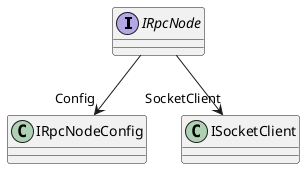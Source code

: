 @startuml
interface IRpcNode {
}
IRpcNode --> "Config" IRpcNodeConfig
IRpcNode --> "SocketClient" ISocketClient
@enduml
